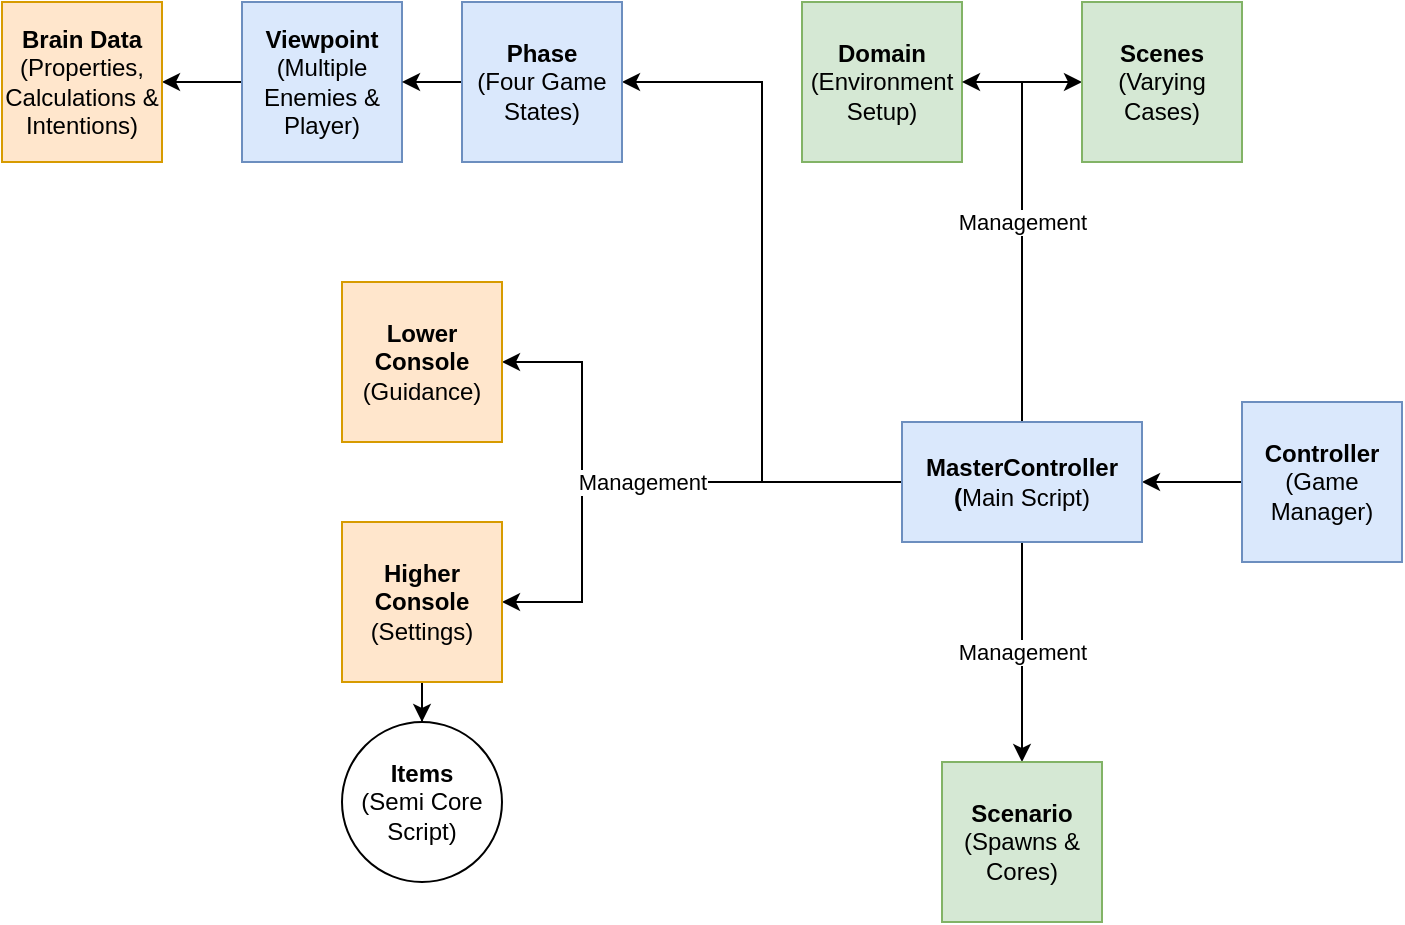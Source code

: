 <mxfile version="20.8.16" type="device"><diagram name="Page-1" id="4M6h1cj1GiacY7bGbpyp"><mxGraphModel dx="1098" dy="868" grid="1" gridSize="10" guides="1" tooltips="1" connect="1" arrows="1" fold="1" page="1" pageScale="1" pageWidth="850" pageHeight="1100" math="0" shadow="0"><root><mxCell id="0"/><mxCell id="1" parent="0"/><mxCell id="dNtVz57e9OLIxo6NHq2r-2" value="&lt;b&gt;Domain&lt;/b&gt;&lt;br&gt;(Environment Setup)" style="whiteSpace=wrap;html=1;aspect=fixed;fillColor=#d5e8d4;strokeColor=#82b366;" vertex="1" parent="1"><mxGeometry x="490" y="40" width="80" height="80" as="geometry"/></mxCell><mxCell id="dNtVz57e9OLIxo6NHq2r-19" style="edgeStyle=orthogonalEdgeStyle;rounded=0;orthogonalLoop=1;jettySize=auto;html=1;" edge="1" parent="1" source="dNtVz57e9OLIxo6NHq2r-4" target="dNtVz57e9OLIxo6NHq2r-11"><mxGeometry relative="1" as="geometry"/></mxCell><mxCell id="dNtVz57e9OLIxo6NHq2r-4" value="&lt;b&gt;Controller&lt;br&gt;&lt;/b&gt;(Game Manager)" style="whiteSpace=wrap;html=1;aspect=fixed;fillColor=#dae8fc;strokeColor=#6c8ebf;" vertex="1" parent="1"><mxGeometry x="710" y="240" width="80" height="80" as="geometry"/></mxCell><mxCell id="dNtVz57e9OLIxo6NHq2r-20" style="edgeStyle=orthogonalEdgeStyle;rounded=0;orthogonalLoop=1;jettySize=auto;html=1;entryX=1;entryY=0.5;entryDx=0;entryDy=0;" edge="1" parent="1" source="dNtVz57e9OLIxo6NHq2r-11" target="dNtVz57e9OLIxo6NHq2r-2"><mxGeometry relative="1" as="geometry"/></mxCell><mxCell id="dNtVz57e9OLIxo6NHq2r-21" value="Management" style="edgeStyle=orthogonalEdgeStyle;rounded=0;orthogonalLoop=1;jettySize=auto;html=1;entryX=0;entryY=0.5;entryDx=0;entryDy=0;" edge="1" parent="1" source="dNtVz57e9OLIxo6NHq2r-11" target="dNtVz57e9OLIxo6NHq2r-15"><mxGeometry relative="1" as="geometry"/></mxCell><mxCell id="dNtVz57e9OLIxo6NHq2r-24" value="&lt;br&gt;" style="edgeStyle=orthogonalEdgeStyle;rounded=0;orthogonalLoop=1;jettySize=auto;html=1;entryX=1;entryY=0.5;entryDx=0;entryDy=0;" edge="1" parent="1" source="dNtVz57e9OLIxo6NHq2r-11" target="dNtVz57e9OLIxo6NHq2r-22"><mxGeometry relative="1" as="geometry"><Array as="points"><mxPoint x="380" y="280"/><mxPoint x="380" y="220"/></Array></mxGeometry></mxCell><mxCell id="dNtVz57e9OLIxo6NHq2r-25" value="Management" style="edgeStyle=orthogonalEdgeStyle;rounded=0;orthogonalLoop=1;jettySize=auto;html=1;entryX=1;entryY=0.5;entryDx=0;entryDy=0;" edge="1" parent="1" source="dNtVz57e9OLIxo6NHq2r-11" target="dNtVz57e9OLIxo6NHq2r-23"><mxGeometry relative="1" as="geometry"><Array as="points"><mxPoint x="380" y="280"/><mxPoint x="380" y="340"/></Array></mxGeometry></mxCell><mxCell id="dNtVz57e9OLIxo6NHq2r-31" value="Management" style="edgeStyle=orthogonalEdgeStyle;rounded=0;orthogonalLoop=1;jettySize=auto;html=1;" edge="1" parent="1" source="dNtVz57e9OLIxo6NHq2r-11" target="dNtVz57e9OLIxo6NHq2r-30"><mxGeometry relative="1" as="geometry"/></mxCell><mxCell id="dNtVz57e9OLIxo6NHq2r-37" style="edgeStyle=orthogonalEdgeStyle;rounded=0;orthogonalLoop=1;jettySize=auto;html=1;entryX=1;entryY=0.5;entryDx=0;entryDy=0;" edge="1" parent="1" source="dNtVz57e9OLIxo6NHq2r-11" target="dNtVz57e9OLIxo6NHq2r-35"><mxGeometry relative="1" as="geometry"/></mxCell><mxCell id="dNtVz57e9OLIxo6NHq2r-11" value="&lt;b&gt;MasterController&lt;br&gt;(&lt;/b&gt;Main Script)" style="rounded=0;whiteSpace=wrap;html=1;fillColor=#dae8fc;strokeColor=#6c8ebf;" vertex="1" parent="1"><mxGeometry x="540" y="250" width="120" height="60" as="geometry"/></mxCell><mxCell id="dNtVz57e9OLIxo6NHq2r-15" value="&lt;b&gt;Scenes&lt;/b&gt;&lt;br&gt;(Varying Cases)" style="whiteSpace=wrap;html=1;aspect=fixed;fillColor=#d5e8d4;strokeColor=#82b366;" vertex="1" parent="1"><mxGeometry x="630" y="40" width="80" height="80" as="geometry"/></mxCell><mxCell id="dNtVz57e9OLIxo6NHq2r-22" value="&lt;b&gt;Lower Console&lt;/b&gt; (Guidance)" style="whiteSpace=wrap;html=1;aspect=fixed;fillColor=#ffe6cc;strokeColor=#d79b00;" vertex="1" parent="1"><mxGeometry x="260" y="180" width="80" height="80" as="geometry"/></mxCell><mxCell id="dNtVz57e9OLIxo6NHq2r-29" style="edgeStyle=orthogonalEdgeStyle;rounded=0;orthogonalLoop=1;jettySize=auto;html=1;" edge="1" parent="1" source="dNtVz57e9OLIxo6NHq2r-23" target="dNtVz57e9OLIxo6NHq2r-28"><mxGeometry relative="1" as="geometry"/></mxCell><mxCell id="dNtVz57e9OLIxo6NHq2r-23" value="&lt;b&gt;Higher Console&lt;/b&gt;&lt;br&gt;(Settings)" style="whiteSpace=wrap;html=1;aspect=fixed;fillColor=#ffe6cc;strokeColor=#d79b00;" vertex="1" parent="1"><mxGeometry x="260" y="300" width="80" height="80" as="geometry"/></mxCell><mxCell id="dNtVz57e9OLIxo6NHq2r-28" value="&lt;b&gt;Items&lt;/b&gt;&lt;br&gt;(Semi Core Script)" style="ellipse;whiteSpace=wrap;html=1;aspect=fixed;" vertex="1" parent="1"><mxGeometry x="260" y="400" width="80" height="80" as="geometry"/></mxCell><mxCell id="dNtVz57e9OLIxo6NHq2r-30" value="&lt;b&gt;Scenario&lt;br&gt;&lt;/b&gt;(Spawns &amp;amp; Cores)" style="whiteSpace=wrap;html=1;aspect=fixed;fillColor=#d5e8d4;strokeColor=#82b366;" vertex="1" parent="1"><mxGeometry x="560" y="420" width="80" height="80" as="geometry"/></mxCell><mxCell id="dNtVz57e9OLIxo6NHq2r-39" style="edgeStyle=orthogonalEdgeStyle;rounded=0;orthogonalLoop=1;jettySize=auto;html=1;entryX=1;entryY=0.5;entryDx=0;entryDy=0;" edge="1" parent="1" source="dNtVz57e9OLIxo6NHq2r-32" target="dNtVz57e9OLIxo6NHq2r-36"><mxGeometry relative="1" as="geometry"/></mxCell><mxCell id="dNtVz57e9OLIxo6NHq2r-32" value="&lt;b&gt;Viewpoint&lt;/b&gt;&lt;br&gt;(Multiple Enemies &amp;amp; Player)" style="whiteSpace=wrap;html=1;aspect=fixed;fillColor=#dae8fc;strokeColor=#6c8ebf;" vertex="1" parent="1"><mxGeometry x="210" y="40" width="80" height="80" as="geometry"/></mxCell><mxCell id="dNtVz57e9OLIxo6NHq2r-38" style="edgeStyle=orthogonalEdgeStyle;rounded=0;orthogonalLoop=1;jettySize=auto;html=1;entryX=1;entryY=0.5;entryDx=0;entryDy=0;" edge="1" parent="1" source="dNtVz57e9OLIxo6NHq2r-35" target="dNtVz57e9OLIxo6NHq2r-32"><mxGeometry relative="1" as="geometry"/></mxCell><mxCell id="dNtVz57e9OLIxo6NHq2r-35" value="&lt;b&gt;Phase&lt;br&gt;&lt;/b&gt;(Four Game States)" style="whiteSpace=wrap;html=1;aspect=fixed;fillColor=#dae8fc;strokeColor=#6c8ebf;" vertex="1" parent="1"><mxGeometry x="320" y="40" width="80" height="80" as="geometry"/></mxCell><mxCell id="dNtVz57e9OLIxo6NHq2r-36" value="&lt;b&gt;Brain Data&lt;/b&gt;&lt;br&gt;(Properties, Calculations &amp;amp; Intentions)" style="whiteSpace=wrap;html=1;aspect=fixed;fillColor=#ffe6cc;strokeColor=#d79b00;" vertex="1" parent="1"><mxGeometry x="90" y="40" width="80" height="80" as="geometry"/></mxCell></root></mxGraphModel></diagram></mxfile>